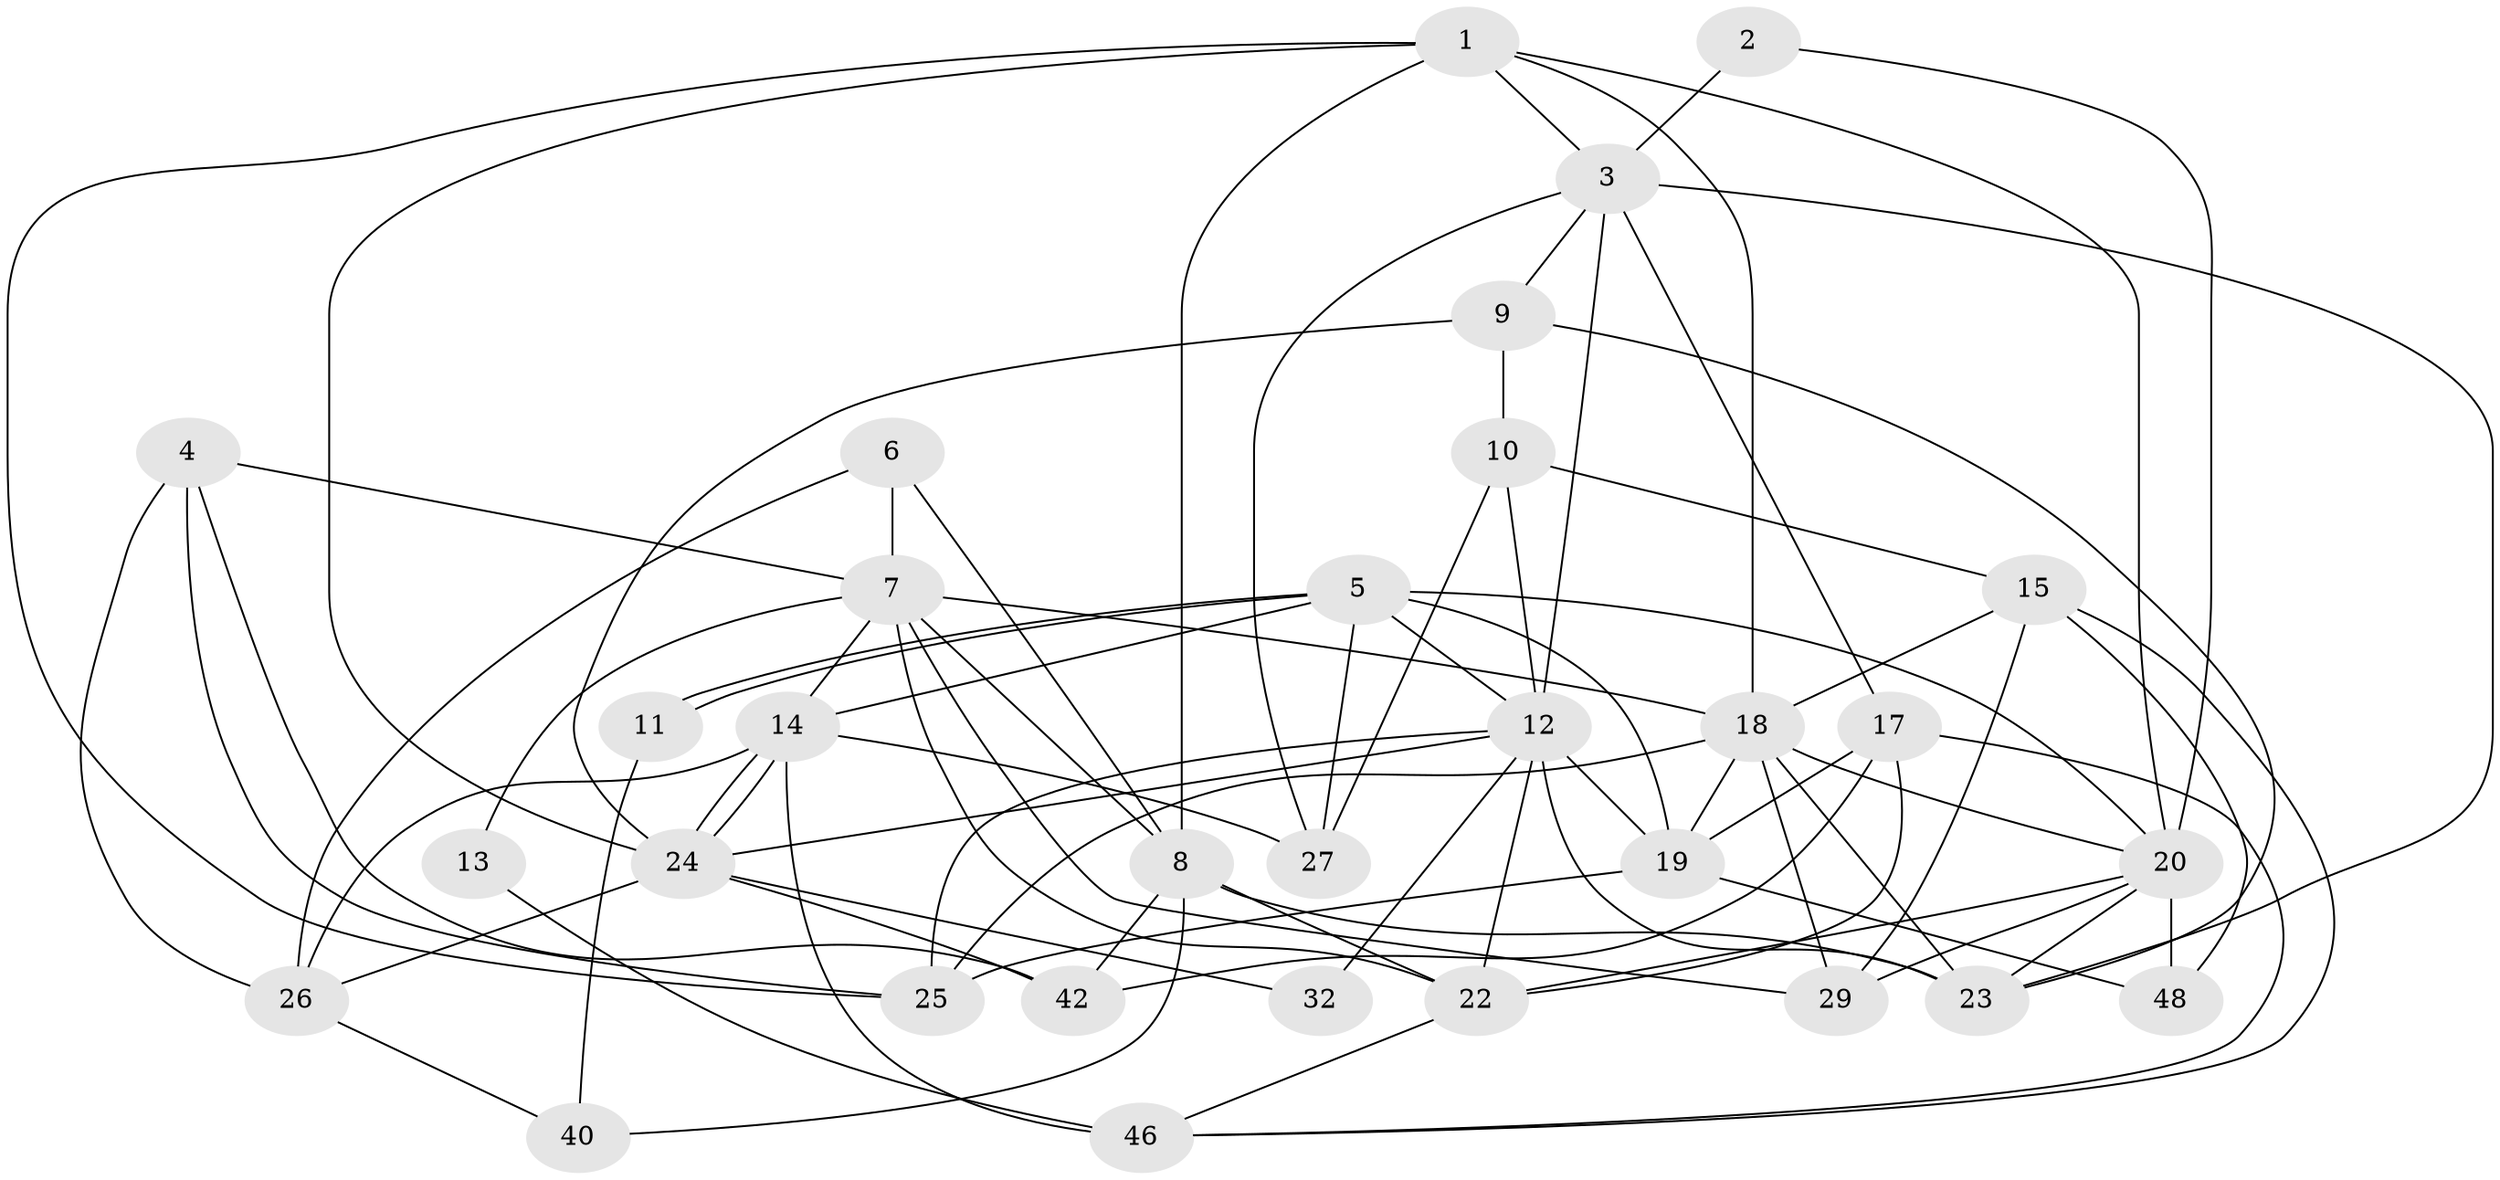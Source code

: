 // Generated by graph-tools (version 1.1) at 2025/52/02/27/25 19:52:03]
// undirected, 31 vertices, 80 edges
graph export_dot {
graph [start="1"]
  node [color=gray90,style=filled];
  1 [super="+52"];
  2;
  3 [super="+16"];
  4;
  5 [super="+47"];
  6;
  7 [super="+51"];
  8 [super="+43"];
  9 [super="+33"];
  10 [super="+28"];
  11;
  12 [super="+34"];
  13;
  14 [super="+31"];
  15 [super="+21"];
  17 [super="+41"];
  18 [super="+36"];
  19 [super="+45"];
  20 [super="+39"];
  22 [super="+37"];
  23 [super="+35"];
  24 [super="+30"];
  25 [super="+44"];
  26 [super="+38"];
  27 [super="+50"];
  29;
  32;
  40;
  42;
  46 [super="+49"];
  48;
  1 -- 20;
  1 -- 18;
  1 -- 3;
  1 -- 8;
  1 -- 24;
  1 -- 25;
  2 -- 3;
  2 -- 20;
  3 -- 27;
  3 -- 17;
  3 -- 9;
  3 -- 12;
  3 -- 23;
  4 -- 42;
  4 -- 7;
  4 -- 26;
  4 -- 25;
  5 -- 11;
  5 -- 11;
  5 -- 19;
  5 -- 27;
  5 -- 20;
  5 -- 12;
  5 -- 14;
  6 -- 26;
  6 -- 8;
  6 -- 7;
  7 -- 18;
  7 -- 29;
  7 -- 8;
  7 -- 13;
  7 -- 14;
  7 -- 22;
  8 -- 22;
  8 -- 40;
  8 -- 42;
  8 -- 23;
  9 -- 23;
  9 -- 24 [weight=2];
  9 -- 10;
  10 -- 12;
  10 -- 27;
  10 -- 15;
  11 -- 40;
  12 -- 25;
  12 -- 32;
  12 -- 22;
  12 -- 24;
  12 -- 19;
  12 -- 23;
  13 -- 46;
  14 -- 24;
  14 -- 24;
  14 -- 46 [weight=2];
  14 -- 26;
  14 -- 27;
  15 -- 46;
  15 -- 48;
  15 -- 18;
  15 -- 29;
  17 -- 22;
  17 -- 19;
  17 -- 42;
  17 -- 46;
  18 -- 20;
  18 -- 25;
  18 -- 29;
  18 -- 19;
  18 -- 23;
  19 -- 48;
  19 -- 25;
  20 -- 48;
  20 -- 23;
  20 -- 22;
  20 -- 29;
  22 -- 46;
  24 -- 42;
  24 -- 26;
  24 -- 32;
  26 -- 40;
}
